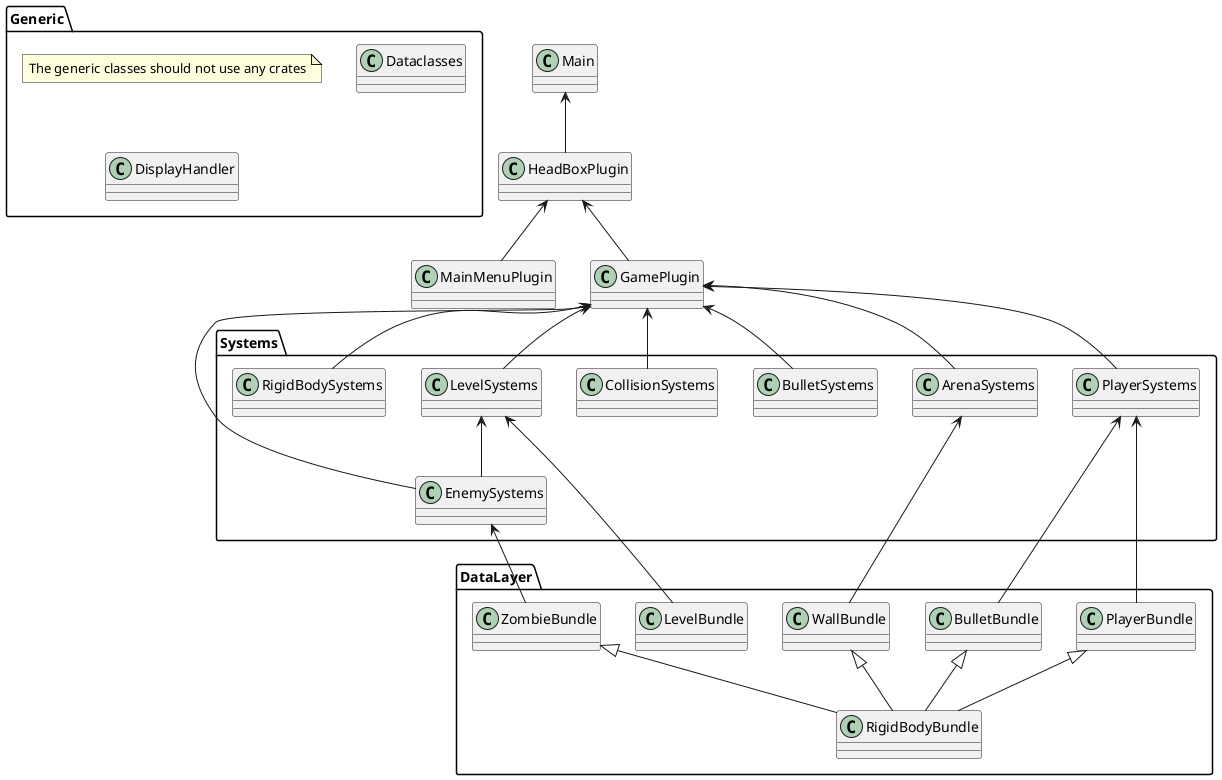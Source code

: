 @startuml
class Main
class HeadBoxPlugin
class MainMenuPlugin
class GamePlugin


package Generic {
    note "The generic classes should not use any crates" as N1
    class Dataclasses
    class DisplayHandler
}

package Systems {
    class PlayerSystems
    class BulletSystems
    class EnemySystems
    class CollisionSystems
    class LevelSystems
    class RigidBodySystems
    class ArenaSystems
}

package DataLayer {
    class PlayerBundle
    class BulletBundle
    class ZombieBundle
    class WallBundle
    class LevelBundle
    class RigidBodyBundle

}
Main <-- HeadBoxPlugin

HeadBoxPlugin <-- MainMenuPlugin
HeadBoxPlugin <-- GamePlugin

GamePlugin <-- PlayerSystems
GamePlugin <-- BulletSystems
GamePlugin <-- EnemySystems
GamePlugin <-- CollisionSystems
GamePlugin <-- LevelSystems
GamePlugin <-- RigidBodySystems
GamePlugin <-- ArenaSystems

PlayerSystems <-- PlayerBundle
PlayerSystems <-- BulletBundle
EnemySystems <-- ZombieBundle
ArenaSystems <-- WallBundle
LevelSystems <-- LevelBundle
LevelSystems <-- EnemySystems


WallBundle <|-- RigidBodyBundle
ZombieBundle <|-- RigidBodyBundle
BulletBundle <|-- RigidBodyBundle
PlayerBundle <|-- RigidBodyBundle

@enduml